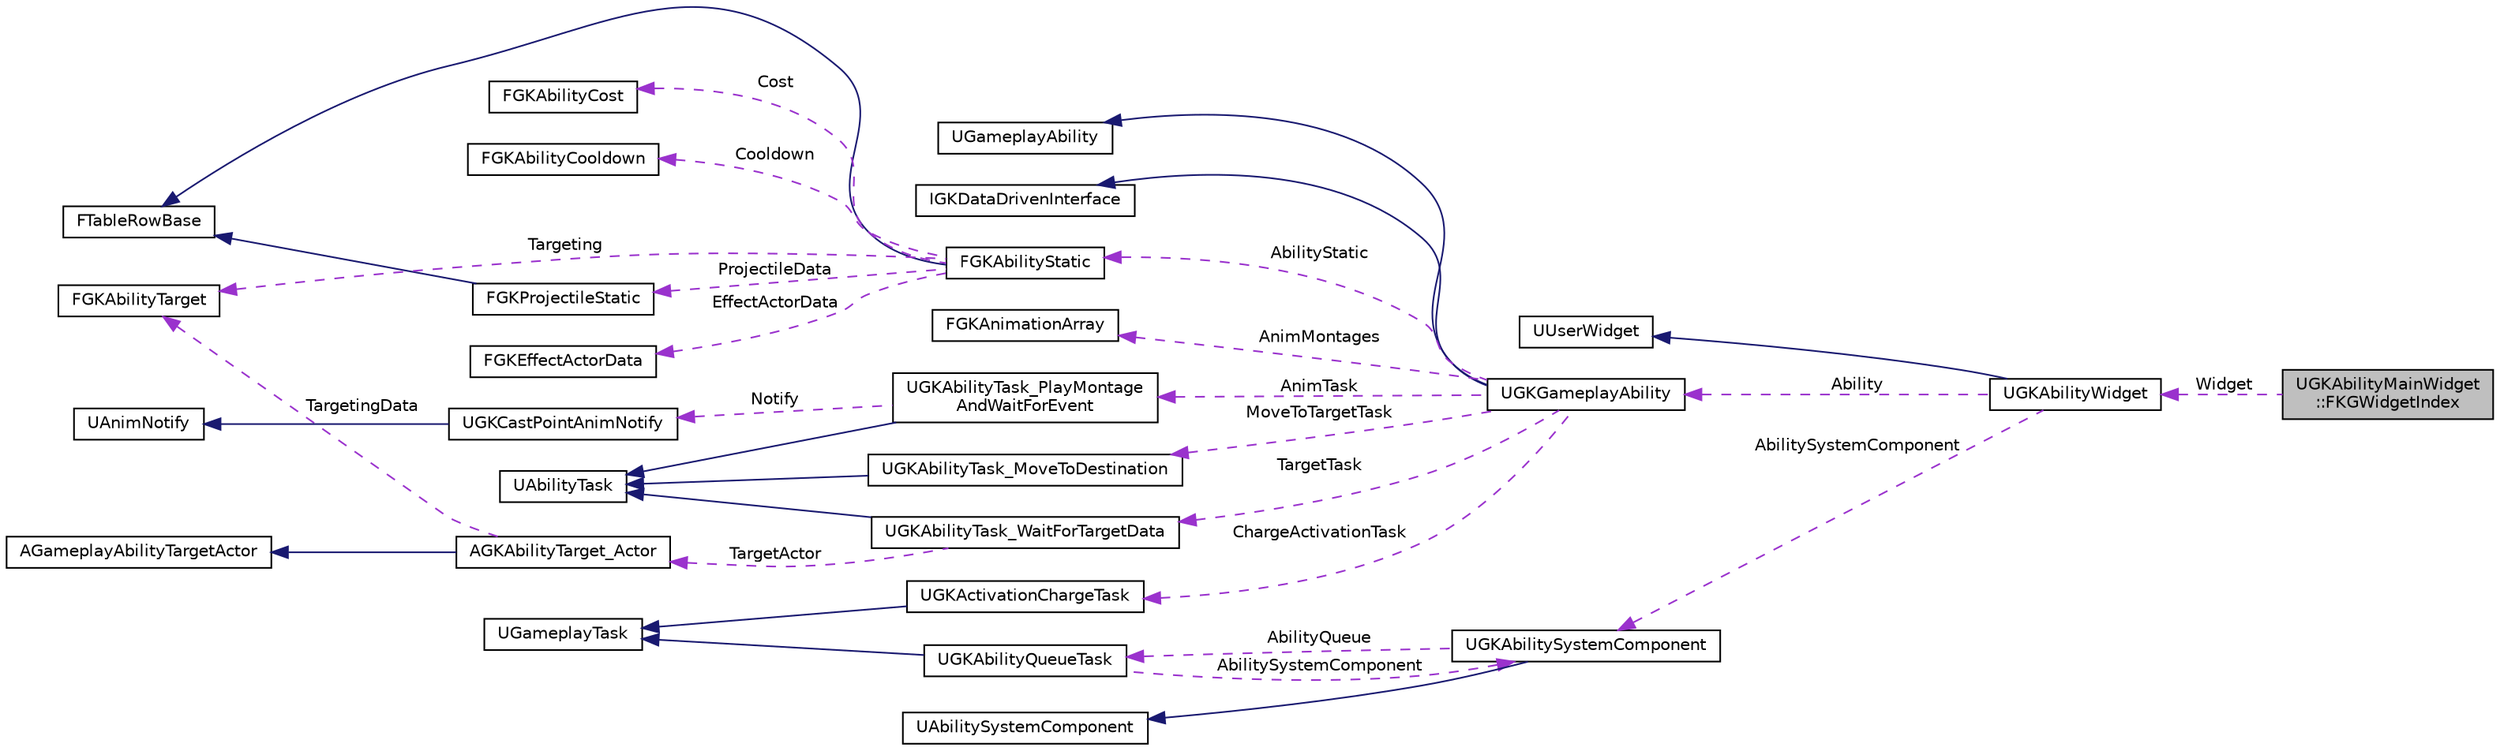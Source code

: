 digraph "UGKAbilityMainWidget::FKGWidgetIndex"
{
 // LATEX_PDF_SIZE
  edge [fontname="Helvetica",fontsize="10",labelfontname="Helvetica",labelfontsize="10"];
  node [fontname="Helvetica",fontsize="10",shape=record];
  rankdir="LR";
  Node1 [label="UGKAbilityMainWidget\l::FKGWidgetIndex",height=0.2,width=0.4,color="black", fillcolor="grey75", style="filled", fontcolor="black",tooltip=" "];
  Node2 -> Node1 [dir="back",color="darkorchid3",fontsize="10",style="dashed",label=" Widget" ,fontname="Helvetica"];
  Node2 [label="UGKAbilityWidget",height=0.2,width=0.4,color="black", fillcolor="white", style="filled",URL="$classUGKAbilityWidget.html",tooltip=" "];
  Node3 -> Node2 [dir="back",color="midnightblue",fontsize="10",style="solid",fontname="Helvetica"];
  Node3 [label="UUserWidget",height=0.2,width=0.4,color="black", fillcolor="white", style="filled",tooltip=" "];
  Node4 -> Node2 [dir="back",color="darkorchid3",fontsize="10",style="dashed",label=" Ability" ,fontname="Helvetica"];
  Node4 [label="UGKGameplayAbility",height=0.2,width=0.4,color="black", fillcolor="white", style="filled",URL="$classUGKGameplayAbility.html",tooltip=" "];
  Node5 -> Node4 [dir="back",color="midnightblue",fontsize="10",style="solid",fontname="Helvetica"];
  Node5 [label="UGameplayAbility",height=0.2,width=0.4,color="black", fillcolor="white", style="filled",tooltip=" "];
  Node6 -> Node4 [dir="back",color="midnightblue",fontsize="10",style="solid",fontname="Helvetica"];
  Node6 [label="IGKDataDrivenInterface",height=0.2,width=0.4,color="black", fillcolor="white", style="filled",URL="$classIGKDataDrivenInterface.html",tooltip=" "];
  Node7 -> Node4 [dir="back",color="darkorchid3",fontsize="10",style="dashed",label=" AbilityStatic" ,fontname="Helvetica"];
  Node7 [label="FGKAbilityStatic",height=0.2,width=0.4,color="black", fillcolor="white", style="filled",URL="$structFGKAbilityStatic.html",tooltip=" "];
  Node8 -> Node7 [dir="back",color="midnightblue",fontsize="10",style="solid",fontname="Helvetica"];
  Node8 [label="FTableRowBase",height=0.2,width=0.4,color="black", fillcolor="white", style="filled",tooltip=" "];
  Node9 -> Node7 [dir="back",color="darkorchid3",fontsize="10",style="dashed",label=" Cost" ,fontname="Helvetica"];
  Node9 [label="FGKAbilityCost",height=0.2,width=0.4,color="black", fillcolor="white", style="filled",URL="$structFGKAbilityCost.html",tooltip=" "];
  Node10 -> Node7 [dir="back",color="darkorchid3",fontsize="10",style="dashed",label=" Cooldown" ,fontname="Helvetica"];
  Node10 [label="FGKAbilityCooldown",height=0.2,width=0.4,color="black", fillcolor="white", style="filled",URL="$structFGKAbilityCooldown.html",tooltip=" "];
  Node11 -> Node7 [dir="back",color="darkorchid3",fontsize="10",style="dashed",label=" Targeting" ,fontname="Helvetica"];
  Node11 [label="FGKAbilityTarget",height=0.2,width=0.4,color="black", fillcolor="white", style="filled",URL="$structFGKAbilityTarget.html",tooltip=" "];
  Node12 -> Node7 [dir="back",color="darkorchid3",fontsize="10",style="dashed",label=" ProjectileData" ,fontname="Helvetica"];
  Node12 [label="FGKProjectileStatic",height=0.2,width=0.4,color="black", fillcolor="white", style="filled",URL="$structFGKProjectileStatic.html",tooltip=" "];
  Node8 -> Node12 [dir="back",color="midnightblue",fontsize="10",style="solid",fontname="Helvetica"];
  Node13 -> Node7 [dir="back",color="darkorchid3",fontsize="10",style="dashed",label=" EffectActorData" ,fontname="Helvetica"];
  Node13 [label="FGKEffectActorData",height=0.2,width=0.4,color="black", fillcolor="white", style="filled",URL="$structFGKEffectActorData.html",tooltip=" "];
  Node14 -> Node4 [dir="back",color="darkorchid3",fontsize="10",style="dashed",label=" AnimMontages" ,fontname="Helvetica"];
  Node14 [label="FGKAnimationArray",height=0.2,width=0.4,color="black", fillcolor="white", style="filled",URL="$structFGKAnimationArray.html",tooltip=" "];
  Node15 -> Node4 [dir="back",color="darkorchid3",fontsize="10",style="dashed",label=" AnimTask" ,fontname="Helvetica"];
  Node15 [label="UGKAbilityTask_PlayMontage\lAndWaitForEvent",height=0.2,width=0.4,color="black", fillcolor="white", style="filled",URL="$classUGKAbilityTask__PlayMontageAndWaitForEvent.html",tooltip=" "];
  Node16 -> Node15 [dir="back",color="midnightblue",fontsize="10",style="solid",fontname="Helvetica"];
  Node16 [label="UAbilityTask",height=0.2,width=0.4,color="black", fillcolor="white", style="filled",tooltip=" "];
  Node17 -> Node15 [dir="back",color="darkorchid3",fontsize="10",style="dashed",label=" Notify" ,fontname="Helvetica"];
  Node17 [label="UGKCastPointAnimNotify",height=0.2,width=0.4,color="black", fillcolor="white", style="filled",URL="$classUGKCastPointAnimNotify.html",tooltip=" "];
  Node18 -> Node17 [dir="back",color="midnightblue",fontsize="10",style="solid",fontname="Helvetica"];
  Node18 [label="UAnimNotify",height=0.2,width=0.4,color="black", fillcolor="white", style="filled",tooltip=" "];
  Node19 -> Node4 [dir="back",color="darkorchid3",fontsize="10",style="dashed",label=" MoveToTargetTask" ,fontname="Helvetica"];
  Node19 [label="UGKAbilityTask_MoveToDestination",height=0.2,width=0.4,color="black", fillcolor="white", style="filled",URL="$classUGKAbilityTask__MoveToDestination.html",tooltip=" "];
  Node16 -> Node19 [dir="back",color="midnightblue",fontsize="10",style="solid",fontname="Helvetica"];
  Node20 -> Node4 [dir="back",color="darkorchid3",fontsize="10",style="dashed",label=" TargetTask" ,fontname="Helvetica"];
  Node20 [label="UGKAbilityTask_WaitForTargetData",height=0.2,width=0.4,color="black", fillcolor="white", style="filled",URL="$classUGKAbilityTask__WaitForTargetData.html",tooltip=" "];
  Node16 -> Node20 [dir="back",color="midnightblue",fontsize="10",style="solid",fontname="Helvetica"];
  Node21 -> Node20 [dir="back",color="darkorchid3",fontsize="10",style="dashed",label=" TargetActor" ,fontname="Helvetica"];
  Node21 [label="AGKAbilityTarget_Actor",height=0.2,width=0.4,color="black", fillcolor="white", style="filled",URL="$classAGKAbilityTarget__Actor.html",tooltip=" "];
  Node22 -> Node21 [dir="back",color="midnightblue",fontsize="10",style="solid",fontname="Helvetica"];
  Node22 [label="AGameplayAbilityTargetActor",height=0.2,width=0.4,color="black", fillcolor="white", style="filled",tooltip=" "];
  Node11 -> Node21 [dir="back",color="darkorchid3",fontsize="10",style="dashed",label=" TargetingData" ,fontname="Helvetica"];
  Node23 -> Node4 [dir="back",color="darkorchid3",fontsize="10",style="dashed",label=" ChargeActivationTask" ,fontname="Helvetica"];
  Node23 [label="UGKActivationChargeTask",height=0.2,width=0.4,color="black", fillcolor="white", style="filled",URL="$classUGKActivationChargeTask.html",tooltip=" "];
  Node24 -> Node23 [dir="back",color="midnightblue",fontsize="10",style="solid",fontname="Helvetica"];
  Node24 [label="UGameplayTask",height=0.2,width=0.4,color="black", fillcolor="white", style="filled",tooltip=" "];
  Node25 -> Node2 [dir="back",color="darkorchid3",fontsize="10",style="dashed",label=" AbilitySystemComponent" ,fontname="Helvetica"];
  Node25 [label="UGKAbilitySystemComponent",height=0.2,width=0.4,color="black", fillcolor="white", style="filled",URL="$classUGKAbilitySystemComponent.html",tooltip=" "];
  Node26 -> Node25 [dir="back",color="midnightblue",fontsize="10",style="solid",fontname="Helvetica"];
  Node26 [label="UAbilitySystemComponent",height=0.2,width=0.4,color="black", fillcolor="white", style="filled",tooltip=" "];
  Node27 -> Node25 [dir="back",color="darkorchid3",fontsize="10",style="dashed",label=" AbilityQueue" ,fontname="Helvetica"];
  Node27 [label="UGKAbilityQueueTask",height=0.2,width=0.4,color="black", fillcolor="white", style="filled",URL="$classUGKAbilityQueueTask.html",tooltip=" "];
  Node24 -> Node27 [dir="back",color="midnightblue",fontsize="10",style="solid",fontname="Helvetica"];
  Node25 -> Node27 [dir="back",color="darkorchid3",fontsize="10",style="dashed",label=" AbilitySystemComponent" ,fontname="Helvetica"];
}
